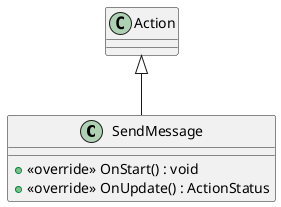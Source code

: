 @startuml
class SendMessage {
    + <<override>> OnStart() : void
    + <<override>> OnUpdate() : ActionStatus
}
Action <|-- SendMessage
@enduml
